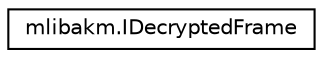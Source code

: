 digraph "Graphical Class Hierarchy"
{
 // LATEX_PDF_SIZE
  edge [fontname="Helvetica",fontsize="10",labelfontname="Helvetica",labelfontsize="10"];
  node [fontname="Helvetica",fontsize="10",shape=record];
  rankdir="LR";
  Node0 [label="mlibakm.IDecryptedFrame",height=0.2,width=0.4,color="black", fillcolor="white", style="filled",URL="$interfacemlibakm_1_1_i_decrypted_frame.html",tooltip=" "];
}
